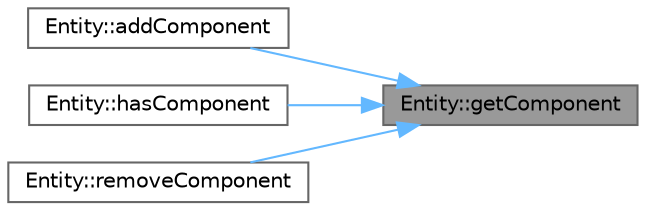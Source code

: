 digraph "Entity::getComponent"
{
 // LATEX_PDF_SIZE
  bgcolor="transparent";
  edge [fontname=Helvetica,fontsize=10,labelfontname=Helvetica,labelfontsize=10];
  node [fontname=Helvetica,fontsize=10,shape=box,height=0.2,width=0.4];
  rankdir="RL";
  Node1 [id="Node000001",label="Entity::getComponent",height=0.2,width=0.4,color="gray40", fillcolor="grey60", style="filled", fontcolor="black",tooltip=" "];
  Node1 -> Node2 [id="edge1_Node000001_Node000002",dir="back",color="steelblue1",style="solid",tooltip=" "];
  Node2 [id="Node000002",label="Entity::addComponent",height=0.2,width=0.4,color="grey40", fillcolor="white", style="filled",URL="$class_entity.html#aafe23d7d7ea7f427ca40454edcae460e",tooltip=" "];
  Node1 -> Node3 [id="edge2_Node000001_Node000003",dir="back",color="steelblue1",style="solid",tooltip=" "];
  Node3 [id="Node000003",label="Entity::hasComponent",height=0.2,width=0.4,color="grey40", fillcolor="white", style="filled",URL="$class_entity.html#ad42785721cb226a1bea8025aeb1d9e8d",tooltip=" "];
  Node1 -> Node4 [id="edge3_Node000001_Node000004",dir="back",color="steelblue1",style="solid",tooltip=" "];
  Node4 [id="Node000004",label="Entity::removeComponent",height=0.2,width=0.4,color="grey40", fillcolor="white", style="filled",URL="$class_entity.html#a590ddbda675cf9b188977d553e396a0f",tooltip=" "];
}
